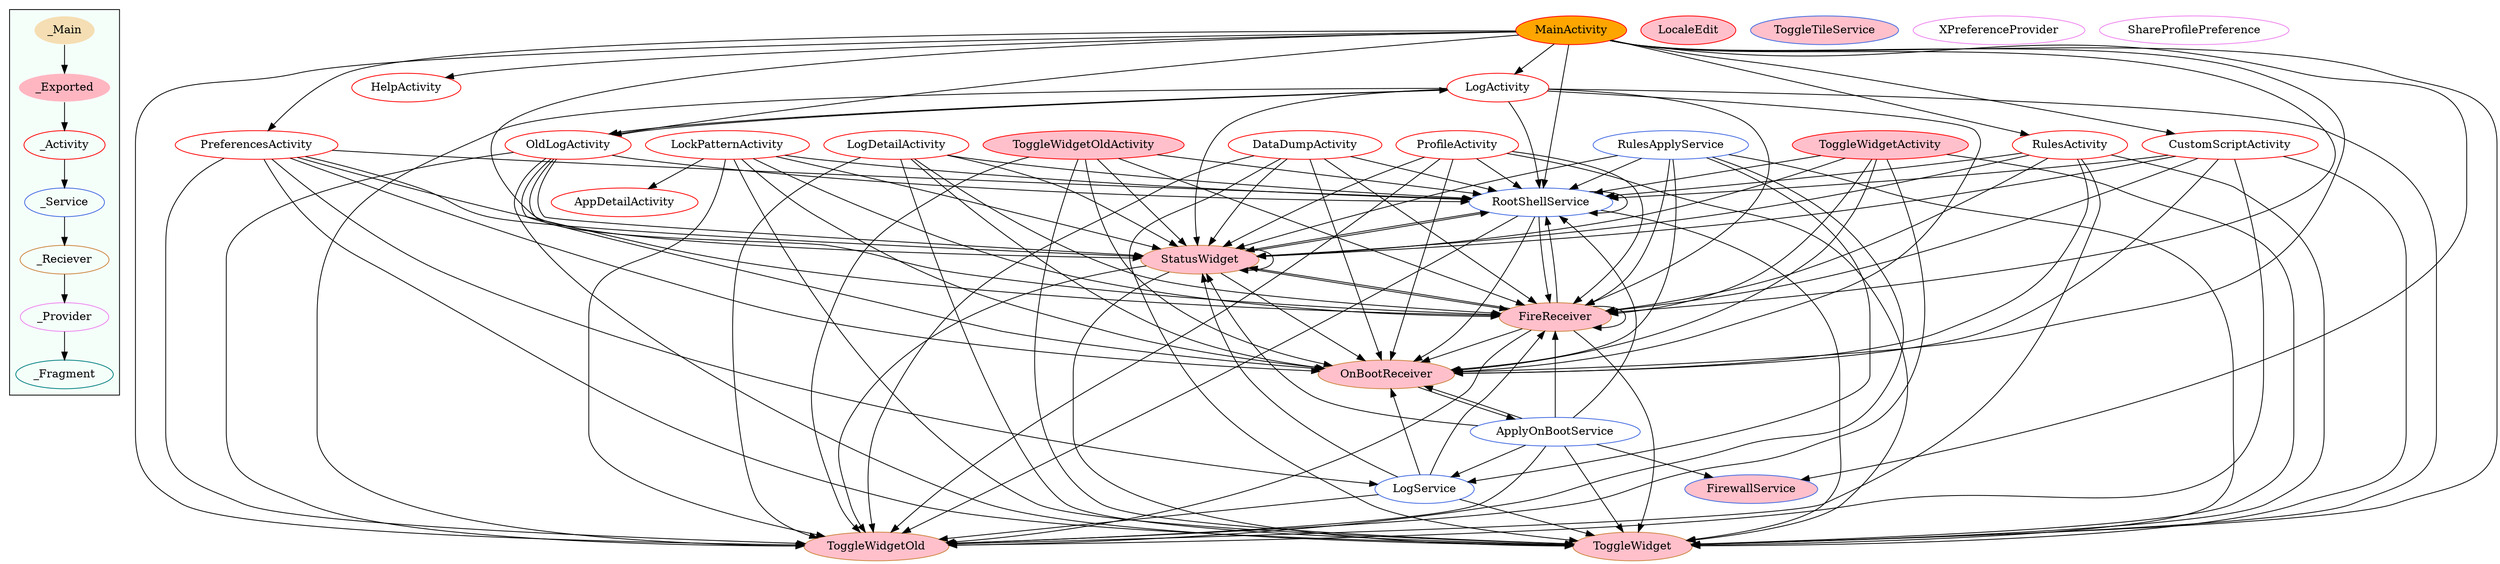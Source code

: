 digraph G {
subgraph cluster_legend{ 
bgcolor=mintcream;
_Activity[color = red];
_Service[color = royalblue];
_Provider[color = violet];
_Reciever[color = peru];
_Fragment[color = teal];
_Main[style=filled, fillcolor=wheat, color = mintcream];
_Exported[style=filled, fillcolor=lightpink, color = mintcream];
_Main -> _Exported -> _Activity -> _Service -> _Reciever -> _Provider -> _Fragment; 
}
AppDetailActivity[color = red];
LogDetailActivity[color = red];
LogActivity[color = red];
ToggleWidgetActivity[style=filled, fillcolor=pink, color = red];
PreferencesActivity[color = red];
HelpActivity[color = red];
MainActivity[style=filled, fillcolor=orange, color = red];
ToggleWidgetOldActivity[style=filled, fillcolor=pink, color = red];
RulesActivity[color = red];
OldLogActivity[color = red];
CustomScriptActivity[color = red];
DataDumpActivity[color = red];
ProfileActivity[color = red];
LockPatternActivity[color = red];
LocaleEdit[style=filled, fillcolor=pink, color = red];
ApplyOnBootService[color = royalblue];
RootShellService[color = royalblue];
RulesApplyService[color = royalblue];
ToggleTileService[style=filled, fillcolor=pink, color = royalblue];
FirewallService[style=filled, fillcolor=pink, color = royalblue];
LogService[color = royalblue];
ToggleWidgetOld[style=filled, fillcolor=pink, color = peru];
StatusWidget[style=filled, fillcolor=pink, color = peru];
FireReceiver[style=filled, fillcolor=pink, color = peru];
OnBootReceiver[style=filled, fillcolor=pink, color = peru];
ToggleWidget[style=filled, fillcolor=pink, color = peru];
XPreferenceProvider[color = violet];
ShareProfilePreference[color = violet];
LogDetailActivity->OnBootReceiver;
LogDetailActivity->StatusWidget;
LogDetailActivity->ToggleWidgetOld;
LogDetailActivity->FireReceiver;
LogDetailActivity->ToggleWidget;
LogDetailActivity->RootShellService;
ApplyOnBootService->FirewallService;
ApplyOnBootService->FireReceiver;
ApplyOnBootService->OnBootReceiver;
ApplyOnBootService->ToggleWidgetOld;
ApplyOnBootService->ToggleWidget;
ApplyOnBootService->RootShellService;
ApplyOnBootService->StatusWidget;
ApplyOnBootService->LogService;
ToggleWidgetActivity->RootShellService;
ToggleWidgetActivity->OnBootReceiver;
ToggleWidgetActivity->ToggleWidget;
ToggleWidgetActivity->ToggleWidgetOld;
ToggleWidgetActivity->FireReceiver;
ToggleWidgetActivity->StatusWidget;
RulesApplyService->ToggleWidgetOld;
RulesApplyService->FireReceiver;
RulesApplyService->LogService;
RulesApplyService->OnBootReceiver;
RulesApplyService->ToggleWidget;
RulesApplyService->RootShellService;
RulesApplyService->StatusWidget;
LogActivity->ToggleWidgetOld;
LogActivity->ToggleWidget;
LogActivity->FireReceiver;
LogActivity->RootShellService;
LogActivity->StatusWidget;
LogActivity->OnBootReceiver;
LogActivity->OldLogActivity;
StatusWidget->OnBootReceiver;
StatusWidget->StatusWidget;
StatusWidget->FireReceiver;
StatusWidget->ToggleWidgetOld;
StatusWidget->ToggleWidget;
StatusWidget->RootShellService;
PreferencesActivity->StatusWidget;
PreferencesActivity->LogService;
PreferencesActivity->RootShellService;
PreferencesActivity->OnBootReceiver;
PreferencesActivity->ToggleWidgetOld;
PreferencesActivity->FireReceiver;
PreferencesActivity->ToggleWidget;
MainActivity->CustomScriptActivity;
MainActivity->LogActivity;
MainActivity->RootShellService;
MainActivity->PreferencesActivity;
MainActivity->FirewallService;
MainActivity->StatusWidget;
MainActivity->RulesActivity;
MainActivity->FireReceiver;
MainActivity->OldLogActivity;
MainActivity->ToggleWidget;
MainActivity->ToggleWidgetOld;
MainActivity->OnBootReceiver;
MainActivity->HelpActivity;
ToggleWidgetOldActivity->StatusWidget;
ToggleWidgetOldActivity->OnBootReceiver;
ToggleWidgetOldActivity->ToggleWidget;
ToggleWidgetOldActivity->RootShellService;
ToggleWidgetOldActivity->ToggleWidgetOld;
ToggleWidgetOldActivity->FireReceiver;
FireReceiver->StatusWidget;
FireReceiver->ToggleWidgetOld;
FireReceiver->ToggleWidget;
FireReceiver->FireReceiver;
FireReceiver->RootShellService;
FireReceiver->OnBootReceiver;
OnBootReceiver->ApplyOnBootService;
RulesActivity->ToggleWidgetOld;
RulesActivity->StatusWidget;
RulesActivity->OnBootReceiver;
RulesActivity->ToggleWidget;
RulesActivity->RootShellService;
RulesActivity->FireReceiver;
RootShellService->ToggleWidget;
RootShellService->RootShellService;
RootShellService->OnBootReceiver;
RootShellService->FireReceiver;
RootShellService->StatusWidget;
RootShellService->ToggleWidgetOld;
OldLogActivity->OnBootReceiver;
OldLogActivity->StatusWidget;
OldLogActivity->ToggleWidgetOld;
OldLogActivity->ToggleWidget;
OldLogActivity->LogActivity;
OldLogActivity->FireReceiver;
OldLogActivity->RootShellService;
CustomScriptActivity->ToggleWidgetOld;
CustomScriptActivity->OnBootReceiver;
CustomScriptActivity->ToggleWidget;
CustomScriptActivity->FireReceiver;
CustomScriptActivity->StatusWidget;
CustomScriptActivity->RootShellService;
DataDumpActivity->FireReceiver;
DataDumpActivity->RootShellService;
DataDumpActivity->ToggleWidgetOld;
DataDumpActivity->ToggleWidget;
DataDumpActivity->StatusWidget;
DataDumpActivity->OnBootReceiver;
ProfileActivity->ToggleWidgetOld;
ProfileActivity->OnBootReceiver;
ProfileActivity->ToggleWidget;
ProfileActivity->RootShellService;
ProfileActivity->StatusWidget;
ProfileActivity->FireReceiver;
LockPatternActivity->ToggleWidget;
LockPatternActivity->ToggleWidgetOld;
LockPatternActivity->RootShellService;
LockPatternActivity->FireReceiver;
LockPatternActivity->AppDetailActivity;
LockPatternActivity->StatusWidget;
LockPatternActivity->OnBootReceiver;
LogService->ToggleWidget;
LogService->StatusWidget;
LogService->ToggleWidgetOld;
LogService->FireReceiver;
LogService->OnBootReceiver;
}
